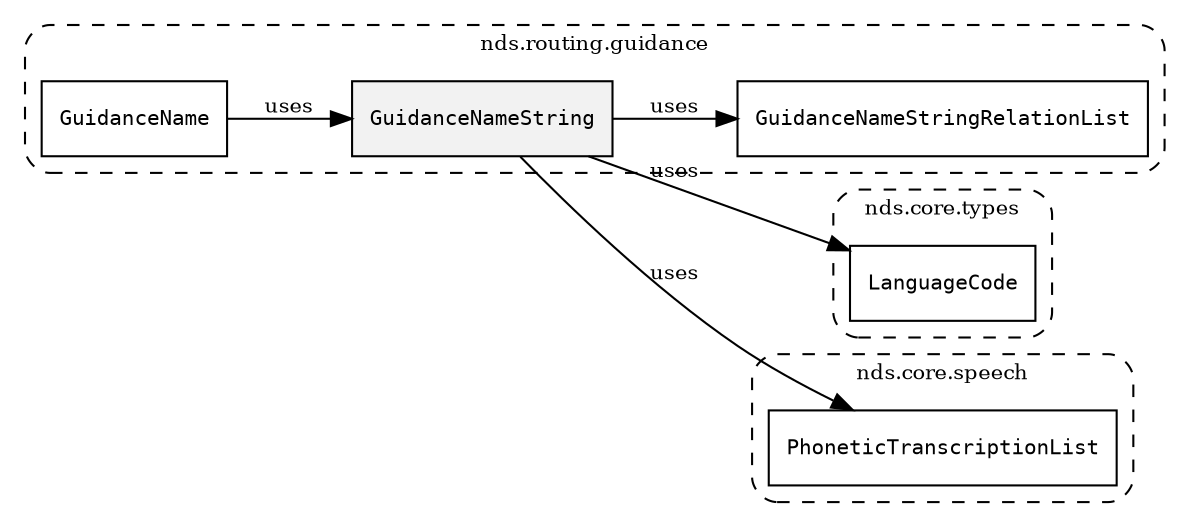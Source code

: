 /**
 * This dot file creates symbol collaboration diagram for GuidanceNameString.
 */
digraph ZSERIO
{
    node [shape=box, fontsize=10];
    rankdir="LR";
    fontsize=10;
    tooltip="GuidanceNameString collaboration diagram";

    subgraph "cluster_nds.routing.guidance"
    {
        style="dashed, rounded";
        label="nds.routing.guidance";
        tooltip="Package nds.routing.guidance";
        href="../../../content/packages/nds.routing.guidance.html#Package-nds-routing-guidance";
        target="_parent";

        "GuidanceNameString" [style="filled", fillcolor="#0000000D", target="_parent", label=<<font face="monospace"><table align="center" border="0" cellspacing="0" cellpadding="0"><tr><td href="../../../content/packages/nds.routing.guidance.html#Structure-GuidanceNameString" title="Structure defined in nds.routing.guidance">GuidanceNameString</td></tr></table></font>>];
        "GuidanceNameStringRelationList" [target="_parent", label=<<font face="monospace"><table align="center" border="0" cellspacing="0" cellpadding="0"><tr><td href="../../../content/packages/nds.routing.guidance.html#Structure-GuidanceNameStringRelationList" title="Structure defined in nds.routing.guidance">GuidanceNameStringRelationList</td></tr></table></font>>];
        "GuidanceName" [target="_parent", label=<<font face="monospace"><table align="center" border="0" cellspacing="0" cellpadding="0"><tr><td href="../../../content/packages/nds.routing.guidance.html#Structure-GuidanceName" title="Structure defined in nds.routing.guidance">GuidanceName</td></tr></table></font>>];
    }

    subgraph "cluster_nds.core.types"
    {
        style="dashed, rounded";
        label="nds.core.types";
        tooltip="Package nds.core.types";
        href="../../../content/packages/nds.core.types.html#Package-nds-core-types";
        target="_parent";

        "LanguageCode" [target="_parent", label=<<font face="monospace"><table align="center" border="0" cellspacing="0" cellpadding="0"><tr><td href="../../../content/packages/nds.core.types.html#Subtype-LanguageCode" title="Subtype defined in nds.core.types">LanguageCode</td></tr></table></font>>];
    }

    subgraph "cluster_nds.core.speech"
    {
        style="dashed, rounded";
        label="nds.core.speech";
        tooltip="Package nds.core.speech";
        href="../../../content/packages/nds.core.speech.html#Package-nds-core-speech";
        target="_parent";

        "PhoneticTranscriptionList" [target="_parent", label=<<font face="monospace"><table align="center" border="0" cellspacing="0" cellpadding="0"><tr><td href="../../../content/packages/nds.core.speech.html#Structure-PhoneticTranscriptionList" title="Structure defined in nds.core.speech">PhoneticTranscriptionList</td></tr></table></font>>];
    }

    "GuidanceNameString" -> "LanguageCode" [label="uses", fontsize=10];
    "GuidanceNameString" -> "GuidanceNameStringRelationList" [label="uses", fontsize=10];
    "GuidanceNameString" -> "PhoneticTranscriptionList" [label="uses", fontsize=10];
    "GuidanceName" -> "GuidanceNameString" [label="uses", fontsize=10];
}
